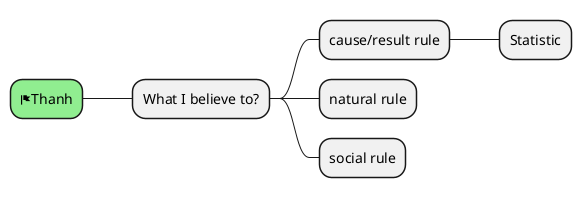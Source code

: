 @startmindmap

*[#lightgreen] <&flag>Thanh
** What I believe to?
*** cause/result rule
**** Statistic
*** natural rule
*** social rule

@endmindmap
